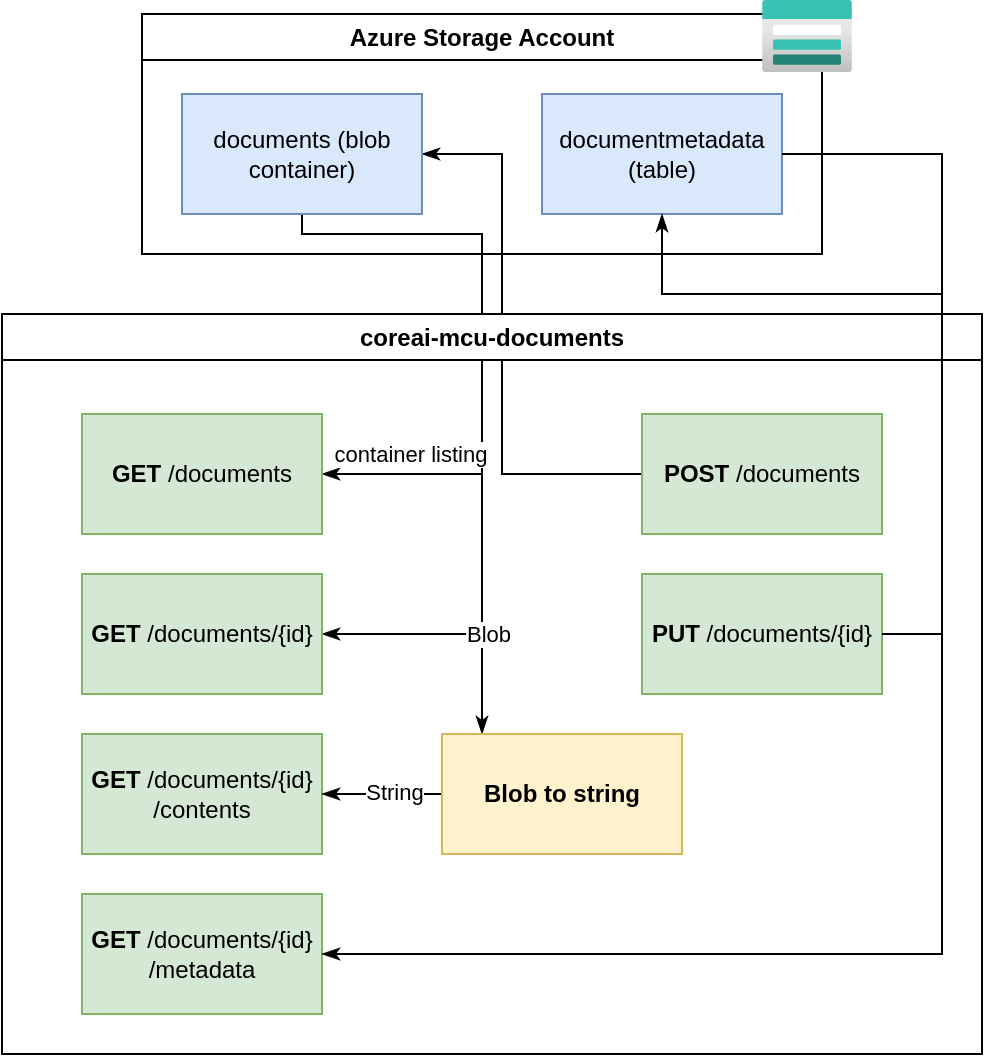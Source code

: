 <mxfile version="20.3.0" type="device"><diagram id="vYxFiNvVJPgEkkYGWFX_" name="Page-1"><mxGraphModel dx="1364" dy="960" grid="1" gridSize="10" guides="1" tooltips="1" connect="1" arrows="1" fold="1" page="1" pageScale="1" pageWidth="827" pageHeight="583" background="#FFFFFF" math="0" shadow="0"><root><mxCell id="0"/><mxCell id="1" parent="0"/><mxCell id="19" style="edgeStyle=orthogonalEdgeStyle;rounded=0;html=1;endArrow=classicThin;endFill=1;exitX=0.5;exitY=1;exitDx=0;exitDy=0;" parent="1" source="3" target="18" edge="1"><mxGeometry relative="1" as="geometry"><Array as="points"><mxPoint x="330" y="142"/><mxPoint x="420" y="142"/></Array></mxGeometry></mxCell><mxCell id="29" style="edgeStyle=orthogonalEdgeStyle;rounded=0;html=1;entryX=0.5;entryY=1;entryDx=0;entryDy=0;startArrow=classicThin;startFill=1;endArrow=none;endFill=0;" parent="1" source="22" target="3" edge="1"><mxGeometry relative="1" as="geometry"><Array as="points"><mxPoint x="420" y="342"/><mxPoint x="420" y="142"/><mxPoint x="330" y="142"/></Array></mxGeometry></mxCell><mxCell id="31" value="Blob" style="edgeLabel;html=1;align=center;verticalAlign=middle;resizable=0;points=[];" parent="29" vertex="1" connectable="0"><mxGeometry x="-0.814" y="2" relative="1" as="geometry"><mxPoint x="47" y="2" as="offset"/></mxGeometry></mxCell><mxCell id="23" style="edgeStyle=orthogonalEdgeStyle;rounded=0;html=1;entryX=1;entryY=0.5;entryDx=0;entryDy=0;endArrow=classicThin;endFill=1;exitX=0.5;exitY=1;exitDx=0;exitDy=0;" parent="1" source="3" target="21" edge="1"><mxGeometry relative="1" as="geometry"><Array as="points"><mxPoint x="330" y="142"/><mxPoint x="420" y="142"/><mxPoint x="420" y="262"/></Array></mxGeometry></mxCell><mxCell id="30" value="container listing" style="edgeLabel;html=1;align=center;verticalAlign=middle;resizable=0;points=[];" parent="23" vertex="1" connectable="0"><mxGeometry x="0.763" y="1" relative="1" as="geometry"><mxPoint x="8" y="-11" as="offset"/></mxGeometry></mxCell><mxCell id="17" style="edgeStyle=orthogonalEdgeStyle;rounded=0;html=1;endArrow=classicThin;endFill=1;entryX=1;entryY=0.5;entryDx=0;entryDy=0;" parent="1" source="10" target="3" edge="1"><mxGeometry relative="1" as="geometry"><mxPoint x="440" y="142" as="targetPoint"/><Array as="points"><mxPoint x="430" y="262"/><mxPoint x="430" y="102"/></Array></mxGeometry></mxCell><mxCell id="2" value="coreai-mcu-documents" style="swimlane;whiteSpace=wrap;html=1;" parent="1" vertex="1"><mxGeometry x="180" y="182" width="490" height="370" as="geometry"/></mxCell><mxCell id="8" value="GET &lt;span style=&quot;font-weight: normal;&quot;&gt;/documents&lt;/span&gt;" style="rounded=0;whiteSpace=wrap;html=1;fillColor=#fff2cc;strokeColor=#d6b656;fontStyle=1" parent="2" vertex="1"><mxGeometry x="40" y="50" width="120" height="60" as="geometry"/></mxCell><mxCell id="9" value="&lt;b&gt;GET &lt;/b&gt;/documents/{id}" style="rounded=0;whiteSpace=wrap;html=1;fillColor=#fff2cc;strokeColor=#d6b656;" parent="2" vertex="1"><mxGeometry x="40" y="130" width="120" height="60" as="geometry"/></mxCell><mxCell id="10" value="&lt;b&gt;POST&amp;nbsp;&lt;/b&gt;/documents" style="rounded=0;whiteSpace=wrap;html=1;fillColor=#d5e8d4;strokeColor=#82b366;" parent="2" vertex="1"><mxGeometry x="320" y="50" width="120" height="60" as="geometry"/></mxCell><mxCell id="11" value="&lt;b&gt;PUT&amp;nbsp;&lt;/b&gt;/documents/{id}" style="rounded=0;whiteSpace=wrap;html=1;fillColor=#d5e8d4;strokeColor=#82b366;" parent="2" vertex="1"><mxGeometry x="320" y="130" width="120" height="60" as="geometry"/></mxCell><mxCell id="12" value="&lt;b&gt;GET &lt;/b&gt;/documents/{id}&lt;br&gt;/contents" style="rounded=0;fillColor=#d5e8d4;strokeColor=#82b366;whiteSpace=wrap;html=1;" parent="2" vertex="1"><mxGeometry x="40" y="210" width="120" height="60" as="geometry"/></mxCell><mxCell id="13" value="&lt;b&gt;GET &lt;/b&gt;/documents/{id}&lt;br&gt;/metadata" style="rounded=0;fillColor=#d5e8d4;strokeColor=#82b366;whiteSpace=wrap;html=1;" parent="2" vertex="1"><mxGeometry x="40" y="290" width="120" height="60" as="geometry"/></mxCell><mxCell id="20" value="" style="edgeStyle=orthogonalEdgeStyle;rounded=0;html=1;endArrow=classicThin;endFill=1;" parent="2" source="18" target="12" edge="1"><mxGeometry relative="1" as="geometry"/></mxCell><mxCell id="32" value="String" style="edgeLabel;html=1;align=center;verticalAlign=middle;resizable=0;points=[];" parent="20" vertex="1" connectable="0"><mxGeometry x="-0.18" y="-1" relative="1" as="geometry"><mxPoint as="offset"/></mxGeometry></mxCell><mxCell id="18" value="&lt;b&gt;Blob to string&lt;/b&gt;" style="rounded=0;fillColor=#fff2cc;strokeColor=#d6b656;whiteSpace=wrap;html=1;" parent="2" vertex="1"><mxGeometry x="220" y="210" width="120" height="60" as="geometry"/></mxCell><mxCell id="21" value="GET &lt;span style=&quot;font-weight: normal;&quot;&gt;/documents&lt;/span&gt;" style="rounded=0;whiteSpace=wrap;html=1;fillColor=#d5e8d4;strokeColor=#82b366;fontStyle=1" parent="2" vertex="1"><mxGeometry x="40" y="50" width="120" height="60" as="geometry"/></mxCell><mxCell id="22" value="&lt;b&gt;GET &lt;/b&gt;/documents/{id}" style="rounded=0;whiteSpace=wrap;html=1;fillColor=#d5e8d4;strokeColor=#82b366;" parent="2" vertex="1"><mxGeometry x="40" y="130" width="120" height="60" as="geometry"/></mxCell><mxCell id="5" value="Azure Storage Account" style="swimlane;whiteSpace=wrap;html=1;fillStyle=auto;swimlaneLine=1;glass=0;" parent="1" vertex="1"><mxGeometry x="250" y="32" width="340" height="120" as="geometry"/></mxCell><mxCell id="4" value="documentmetadata (table)" style="rounded=0;whiteSpace=wrap;html=1;fillColor=#dae8fc;strokeColor=#6c8ebf;" parent="5" vertex="1"><mxGeometry x="200" y="40" width="120" height="60" as="geometry"/></mxCell><mxCell id="3" value="documents (blob container)" style="rounded=0;whiteSpace=wrap;html=1;fillColor=#dae8fc;strokeColor=#6c8ebf;" parent="5" vertex="1"><mxGeometry x="20" y="40" width="120" height="60" as="geometry"/></mxCell><mxCell id="16" style="edgeStyle=orthogonalEdgeStyle;html=1;entryX=0.5;entryY=1;entryDx=0;entryDy=0;rounded=0;endArrow=classicThin;endFill=1;exitX=1;exitY=0.5;exitDx=0;exitDy=0;" parent="1" source="11" target="4" edge="1"><mxGeometry relative="1" as="geometry"><Array as="points"><mxPoint x="650" y="342"/><mxPoint x="650" y="172"/><mxPoint x="510" y="172"/></Array></mxGeometry></mxCell><mxCell id="28" style="edgeStyle=orthogonalEdgeStyle;rounded=0;html=1;entryX=1;entryY=0.5;entryDx=0;entryDy=0;endArrow=none;endFill=0;startArrow=classicThin;startFill=1;" parent="1" source="13" target="4" edge="1"><mxGeometry relative="1" as="geometry"><Array as="points"><mxPoint x="650" y="502"/><mxPoint x="650" y="102"/></Array></mxGeometry></mxCell><mxCell id="vhkuz2JsDWl12fBsb2iq-32" value="" style="aspect=fixed;html=1;points=[];align=center;image;fontSize=12;image=img/lib/azure2/storage/Storage_Accounts.svg;" vertex="1" parent="1"><mxGeometry x="560" y="25" width="45" height="36" as="geometry"/></mxCell></root></mxGraphModel></diagram></mxfile>